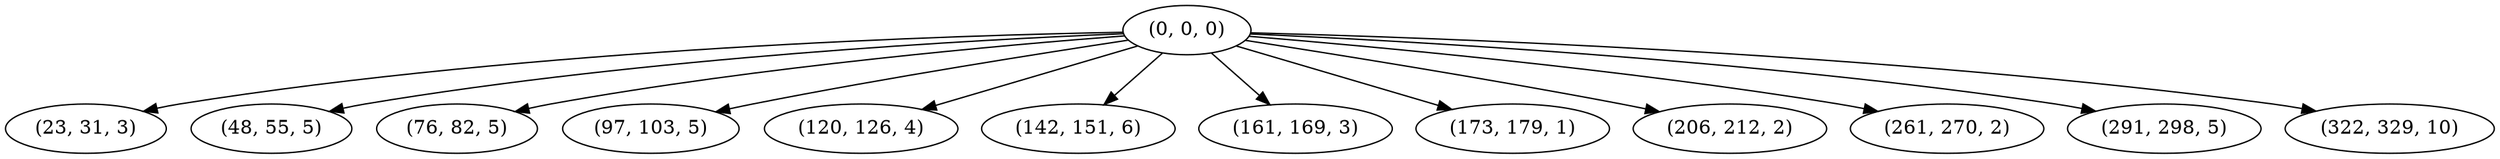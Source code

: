 digraph tree {
    "(0, 0, 0)";
    "(23, 31, 3)";
    "(48, 55, 5)";
    "(76, 82, 5)";
    "(97, 103, 5)";
    "(120, 126, 4)";
    "(142, 151, 6)";
    "(161, 169, 3)";
    "(173, 179, 1)";
    "(206, 212, 2)";
    "(261, 270, 2)";
    "(291, 298, 5)";
    "(322, 329, 10)";
    "(0, 0, 0)" -> "(23, 31, 3)";
    "(0, 0, 0)" -> "(48, 55, 5)";
    "(0, 0, 0)" -> "(76, 82, 5)";
    "(0, 0, 0)" -> "(97, 103, 5)";
    "(0, 0, 0)" -> "(120, 126, 4)";
    "(0, 0, 0)" -> "(142, 151, 6)";
    "(0, 0, 0)" -> "(161, 169, 3)";
    "(0, 0, 0)" -> "(173, 179, 1)";
    "(0, 0, 0)" -> "(206, 212, 2)";
    "(0, 0, 0)" -> "(261, 270, 2)";
    "(0, 0, 0)" -> "(291, 298, 5)";
    "(0, 0, 0)" -> "(322, 329, 10)";
}
